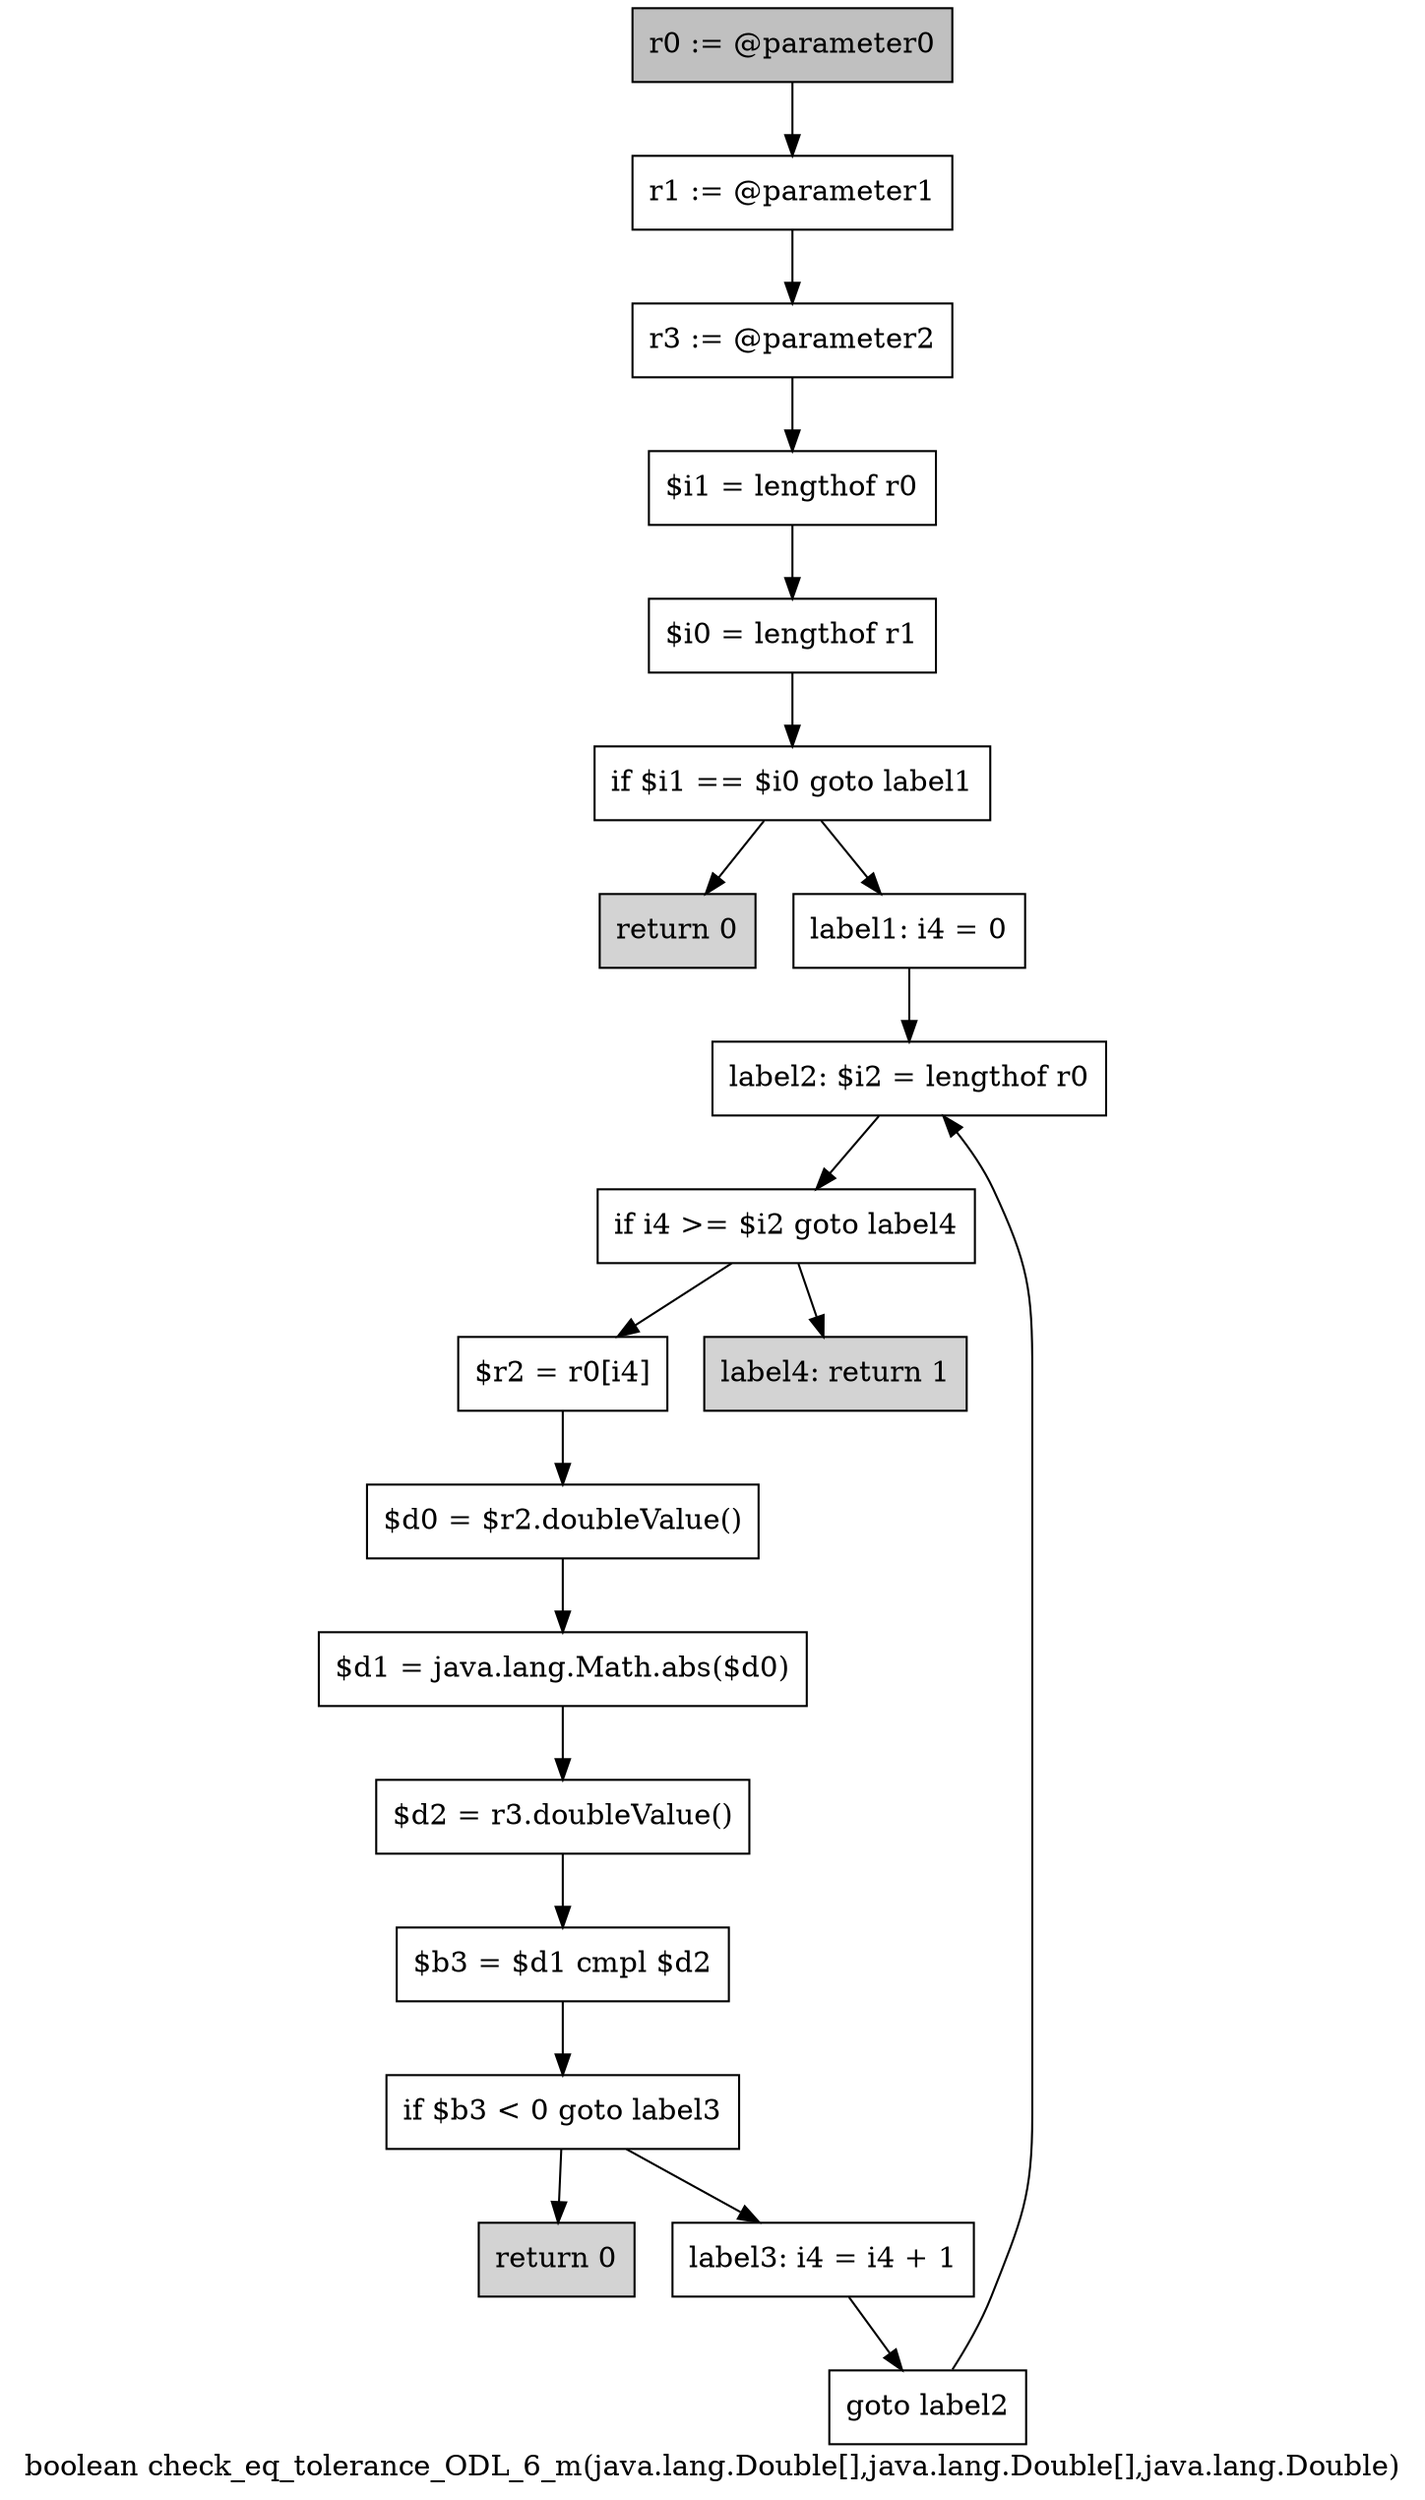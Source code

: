 digraph "boolean check_eq_tolerance_ODL_6_m(java.lang.Double[],java.lang.Double[],java.lang.Double)" {
    label="boolean check_eq_tolerance_ODL_6_m(java.lang.Double[],java.lang.Double[],java.lang.Double)";
    node [shape=box];
    "0" [style=filled,fillcolor=gray,label="r0 := @parameter0",];
    "1" [label="r1 := @parameter1",];
    "0"->"1";
    "2" [label="r3 := @parameter2",];
    "1"->"2";
    "3" [label="$i1 = lengthof r0",];
    "2"->"3";
    "4" [label="$i0 = lengthof r1",];
    "3"->"4";
    "5" [label="if $i1 == $i0 goto label1",];
    "4"->"5";
    "6" [style=filled,fillcolor=lightgray,label="return 0",];
    "5"->"6";
    "7" [label="label1: i4 = 0",];
    "5"->"7";
    "8" [label="label2: $i2 = lengthof r0",];
    "7"->"8";
    "9" [label="if i4 >= $i2 goto label4",];
    "8"->"9";
    "10" [label="$r2 = r0[i4]",];
    "9"->"10";
    "19" [style=filled,fillcolor=lightgray,label="label4: return 1",];
    "9"->"19";
    "11" [label="$d0 = $r2.doubleValue()",];
    "10"->"11";
    "12" [label="$d1 = java.lang.Math.abs($d0)",];
    "11"->"12";
    "13" [label="$d2 = r3.doubleValue()",];
    "12"->"13";
    "14" [label="$b3 = $d1 cmpl $d2",];
    "13"->"14";
    "15" [label="if $b3 < 0 goto label3",];
    "14"->"15";
    "16" [style=filled,fillcolor=lightgray,label="return 0",];
    "15"->"16";
    "17" [label="label3: i4 = i4 + 1",];
    "15"->"17";
    "18" [label="goto label2",];
    "17"->"18";
    "18"->"8";
}

